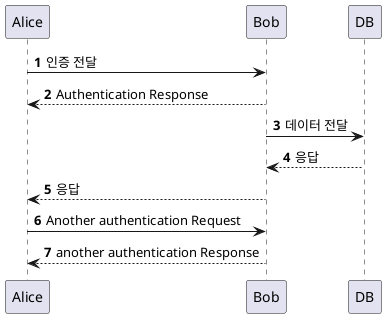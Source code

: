 @startuml
'https://plantuml.com/sequence-diagram

autonumber
Alice -> Bob: 인증 전달
Bob --> Alice: Authentication Response
Bob -> DB: 데이터 전달
DB --> Bob: 응답
Bob --> Alice: 응답
Alice -> Bob: Another authentication Request
Alice <-- Bob: another authentication Response

@enduml

